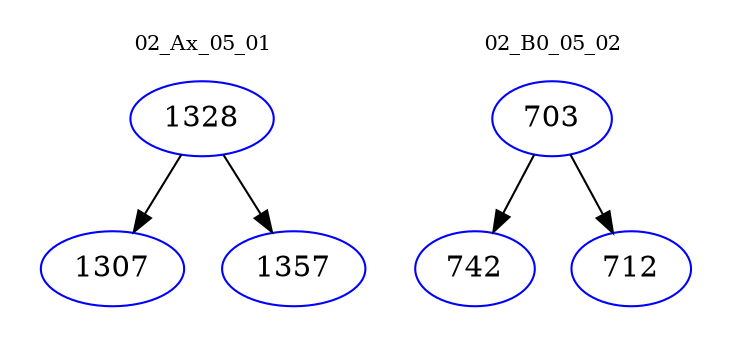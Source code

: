 digraph{
subgraph cluster_0 {
color = white
label = "02_Ax_05_01";
fontsize=10;
T0_1328 [label="1328", color="blue"]
T0_1328 -> T0_1307 [color="black"]
T0_1307 [label="1307", color="blue"]
T0_1328 -> T0_1357 [color="black"]
T0_1357 [label="1357", color="blue"]
}
subgraph cluster_1 {
color = white
label = "02_B0_05_02";
fontsize=10;
T1_703 [label="703", color="blue"]
T1_703 -> T1_742 [color="black"]
T1_742 [label="742", color="blue"]
T1_703 -> T1_712 [color="black"]
T1_712 [label="712", color="blue"]
}
}
